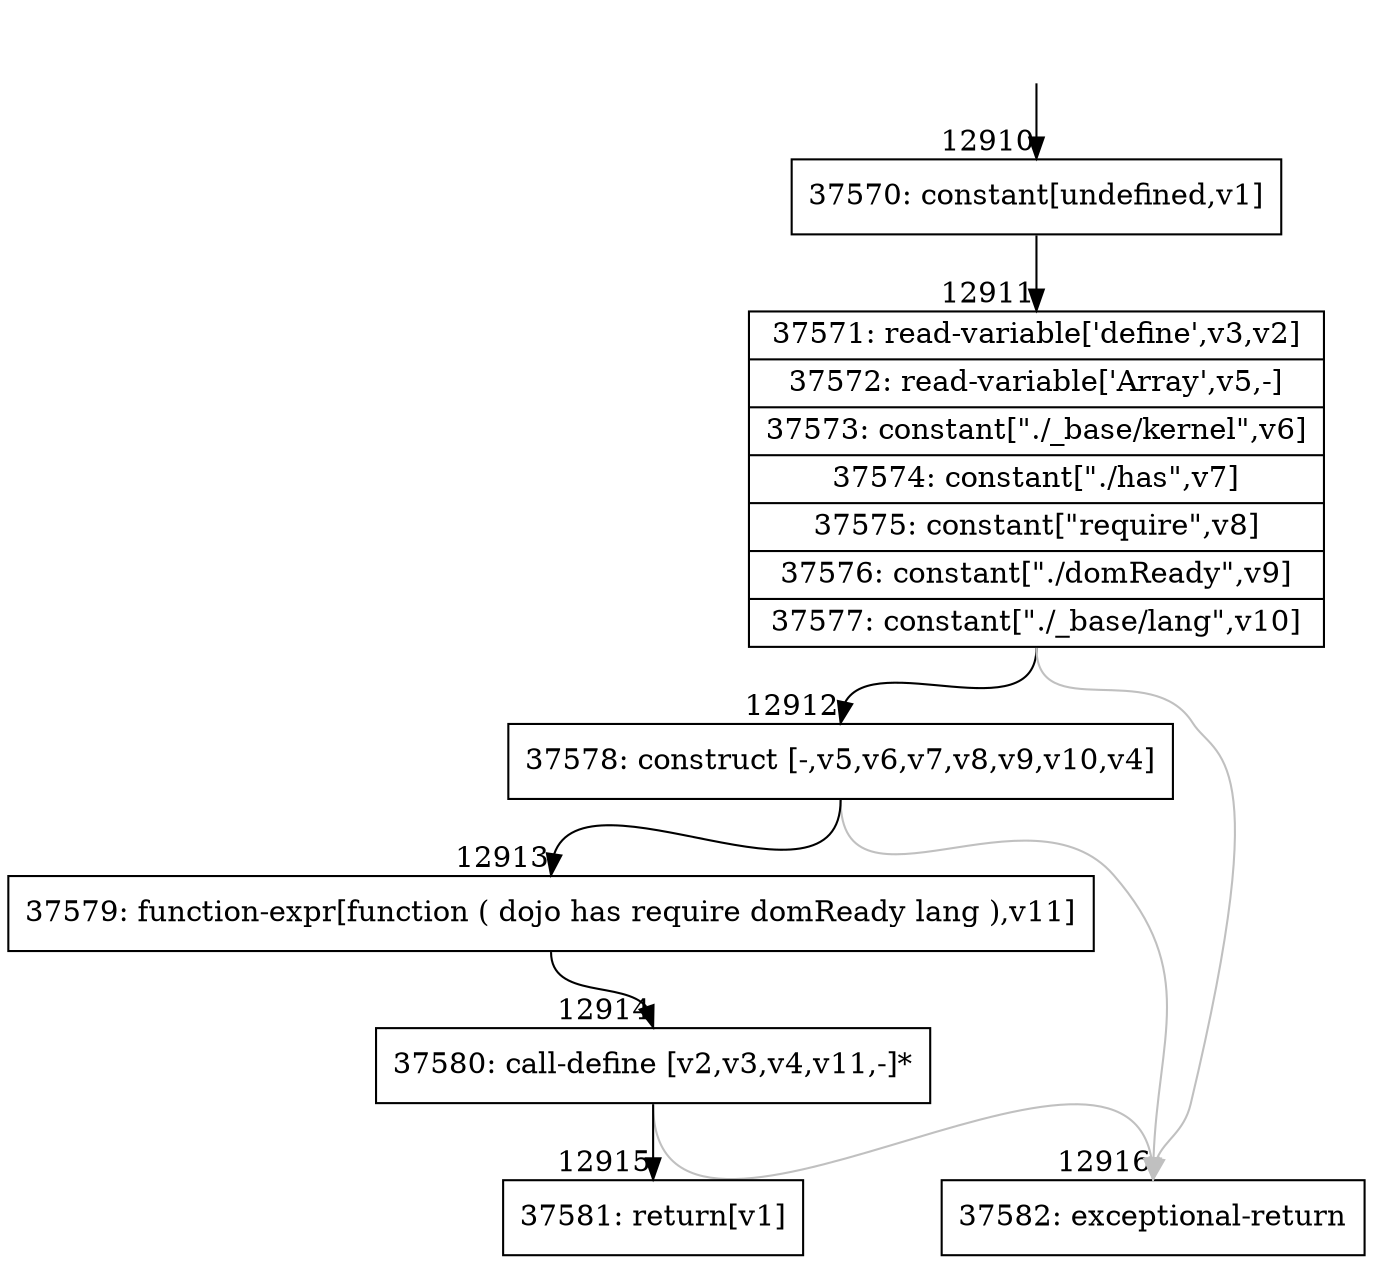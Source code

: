 digraph {
rankdir="TD"
BB_entry940[shape=none,label=""];
BB_entry940 -> BB12910 [tailport=s, headport=n, headlabel="    12910"]
BB12910 [shape=record label="{37570: constant[undefined,v1]}" ] 
BB12910 -> BB12911 [tailport=s, headport=n, headlabel="      12911"]
BB12911 [shape=record label="{37571: read-variable['define',v3,v2]|37572: read-variable['Array',v5,-]|37573: constant[\"./_base/kernel\",v6]|37574: constant[\"./has\",v7]|37575: constant[\"require\",v8]|37576: constant[\"./domReady\",v9]|37577: constant[\"./_base/lang\",v10]}" ] 
BB12911 -> BB12912 [tailport=s, headport=n, headlabel="      12912"]
BB12911 -> BB12916 [tailport=s, headport=n, color=gray, headlabel="      12916"]
BB12912 [shape=record label="{37578: construct [-,v5,v6,v7,v8,v9,v10,v4]}" ] 
BB12912 -> BB12913 [tailport=s, headport=n, headlabel="      12913"]
BB12912 -> BB12916 [tailport=s, headport=n, color=gray]
BB12913 [shape=record label="{37579: function-expr[function ( dojo has require domReady lang ),v11]}" ] 
BB12913 -> BB12914 [tailport=s, headport=n, headlabel="      12914"]
BB12914 [shape=record label="{37580: call-define [v2,v3,v4,v11,-]*}" ] 
BB12914 -> BB12915 [tailport=s, headport=n, headlabel="      12915"]
BB12914 -> BB12916 [tailport=s, headport=n, color=gray]
BB12915 [shape=record label="{37581: return[v1]}" ] 
BB12916 [shape=record label="{37582: exceptional-return}" ] 
//#$~ 18161
}
